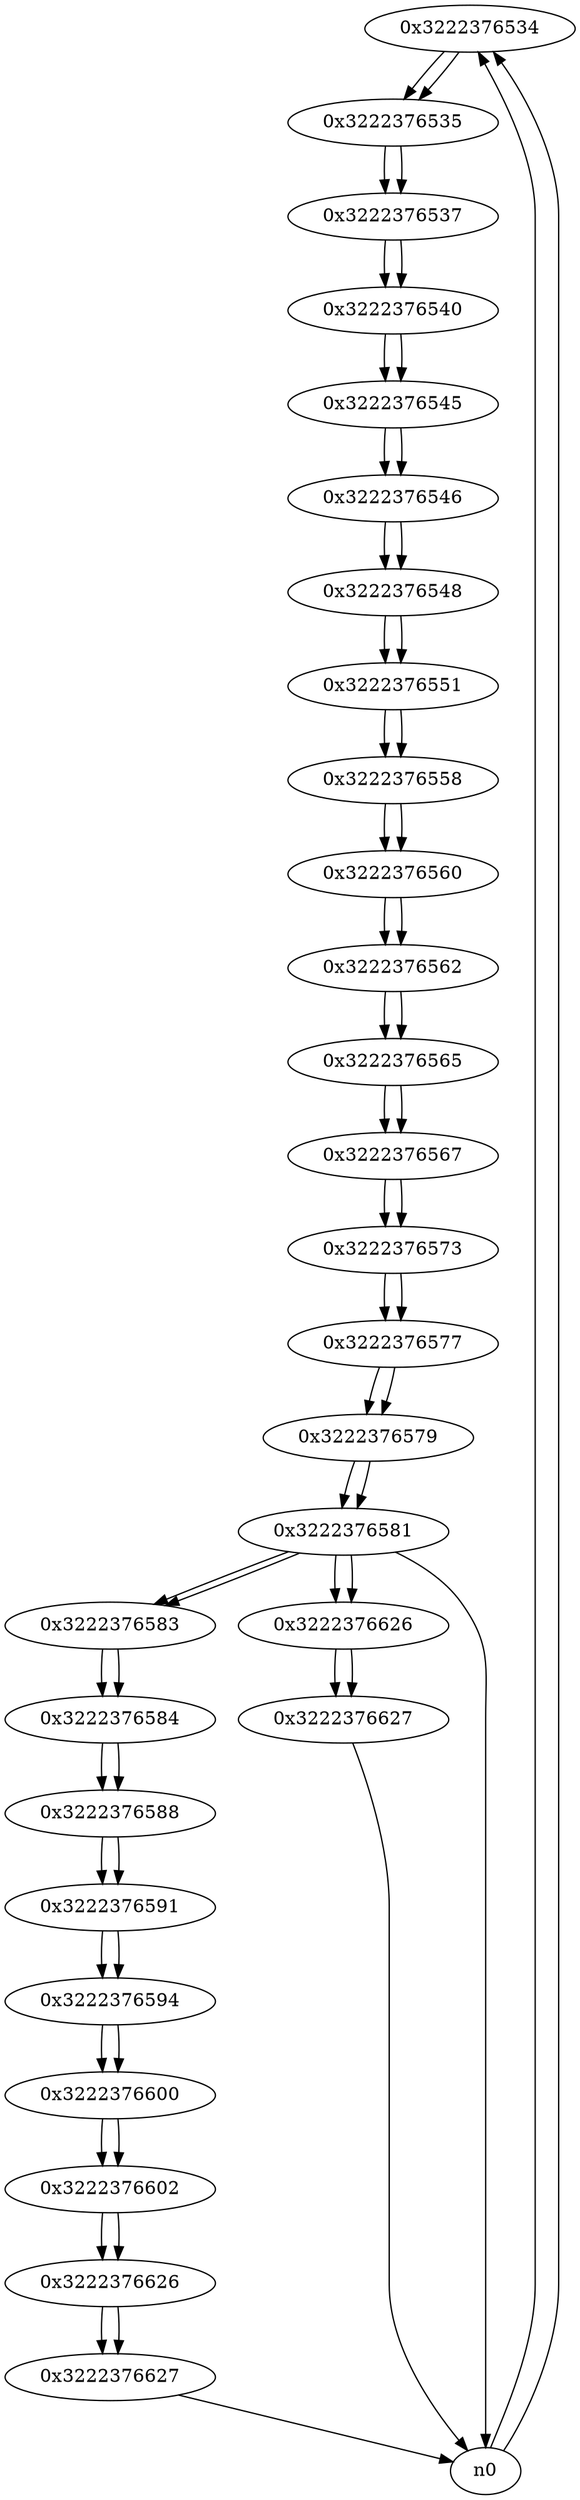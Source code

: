 digraph G{
/* nodes */
  n1 [label="0x3222376534"]
  n2 [label="0x3222376535"]
  n3 [label="0x3222376537"]
  n4 [label="0x3222376540"]
  n5 [label="0x3222376545"]
  n6 [label="0x3222376546"]
  n7 [label="0x3222376548"]
  n8 [label="0x3222376551"]
  n9 [label="0x3222376558"]
  n10 [label="0x3222376560"]
  n11 [label="0x3222376562"]
  n12 [label="0x3222376565"]
  n13 [label="0x3222376567"]
  n14 [label="0x3222376573"]
  n15 [label="0x3222376577"]
  n16 [label="0x3222376579"]
  n17 [label="0x3222376581"]
  n18 [label="0x3222376583"]
  n19 [label="0x3222376584"]
  n20 [label="0x3222376588"]
  n21 [label="0x3222376591"]
  n22 [label="0x3222376594"]
  n23 [label="0x3222376600"]
  n24 [label="0x3222376602"]
  n25 [label="0x3222376626"]
  n26 [label="0x3222376627"]
  n27 [label="0x3222376626"]
  n28 [label="0x3222376627"]
/* edges */
n1 -> n2;
n0 -> n1;
n0 -> n1;
n2 -> n3;
n1 -> n2;
n3 -> n4;
n2 -> n3;
n4 -> n5;
n3 -> n4;
n5 -> n6;
n4 -> n5;
n6 -> n7;
n5 -> n6;
n7 -> n8;
n6 -> n7;
n8 -> n9;
n7 -> n8;
n9 -> n10;
n8 -> n9;
n10 -> n11;
n9 -> n10;
n11 -> n12;
n10 -> n11;
n12 -> n13;
n11 -> n12;
n13 -> n14;
n12 -> n13;
n14 -> n15;
n13 -> n14;
n15 -> n16;
n14 -> n15;
n16 -> n17;
n15 -> n16;
n17 -> n27;
n17 -> n18;
n17 -> n0;
n16 -> n17;
n18 -> n19;
n17 -> n18;
n19 -> n20;
n18 -> n19;
n20 -> n21;
n19 -> n20;
n21 -> n22;
n20 -> n21;
n22 -> n23;
n21 -> n22;
n23 -> n24;
n22 -> n23;
n24 -> n25;
n23 -> n24;
n25 -> n26;
n24 -> n25;
n26 -> n0;
n25 -> n26;
n27 -> n28;
n17 -> n27;
n28 -> n0;
n27 -> n28;
}
